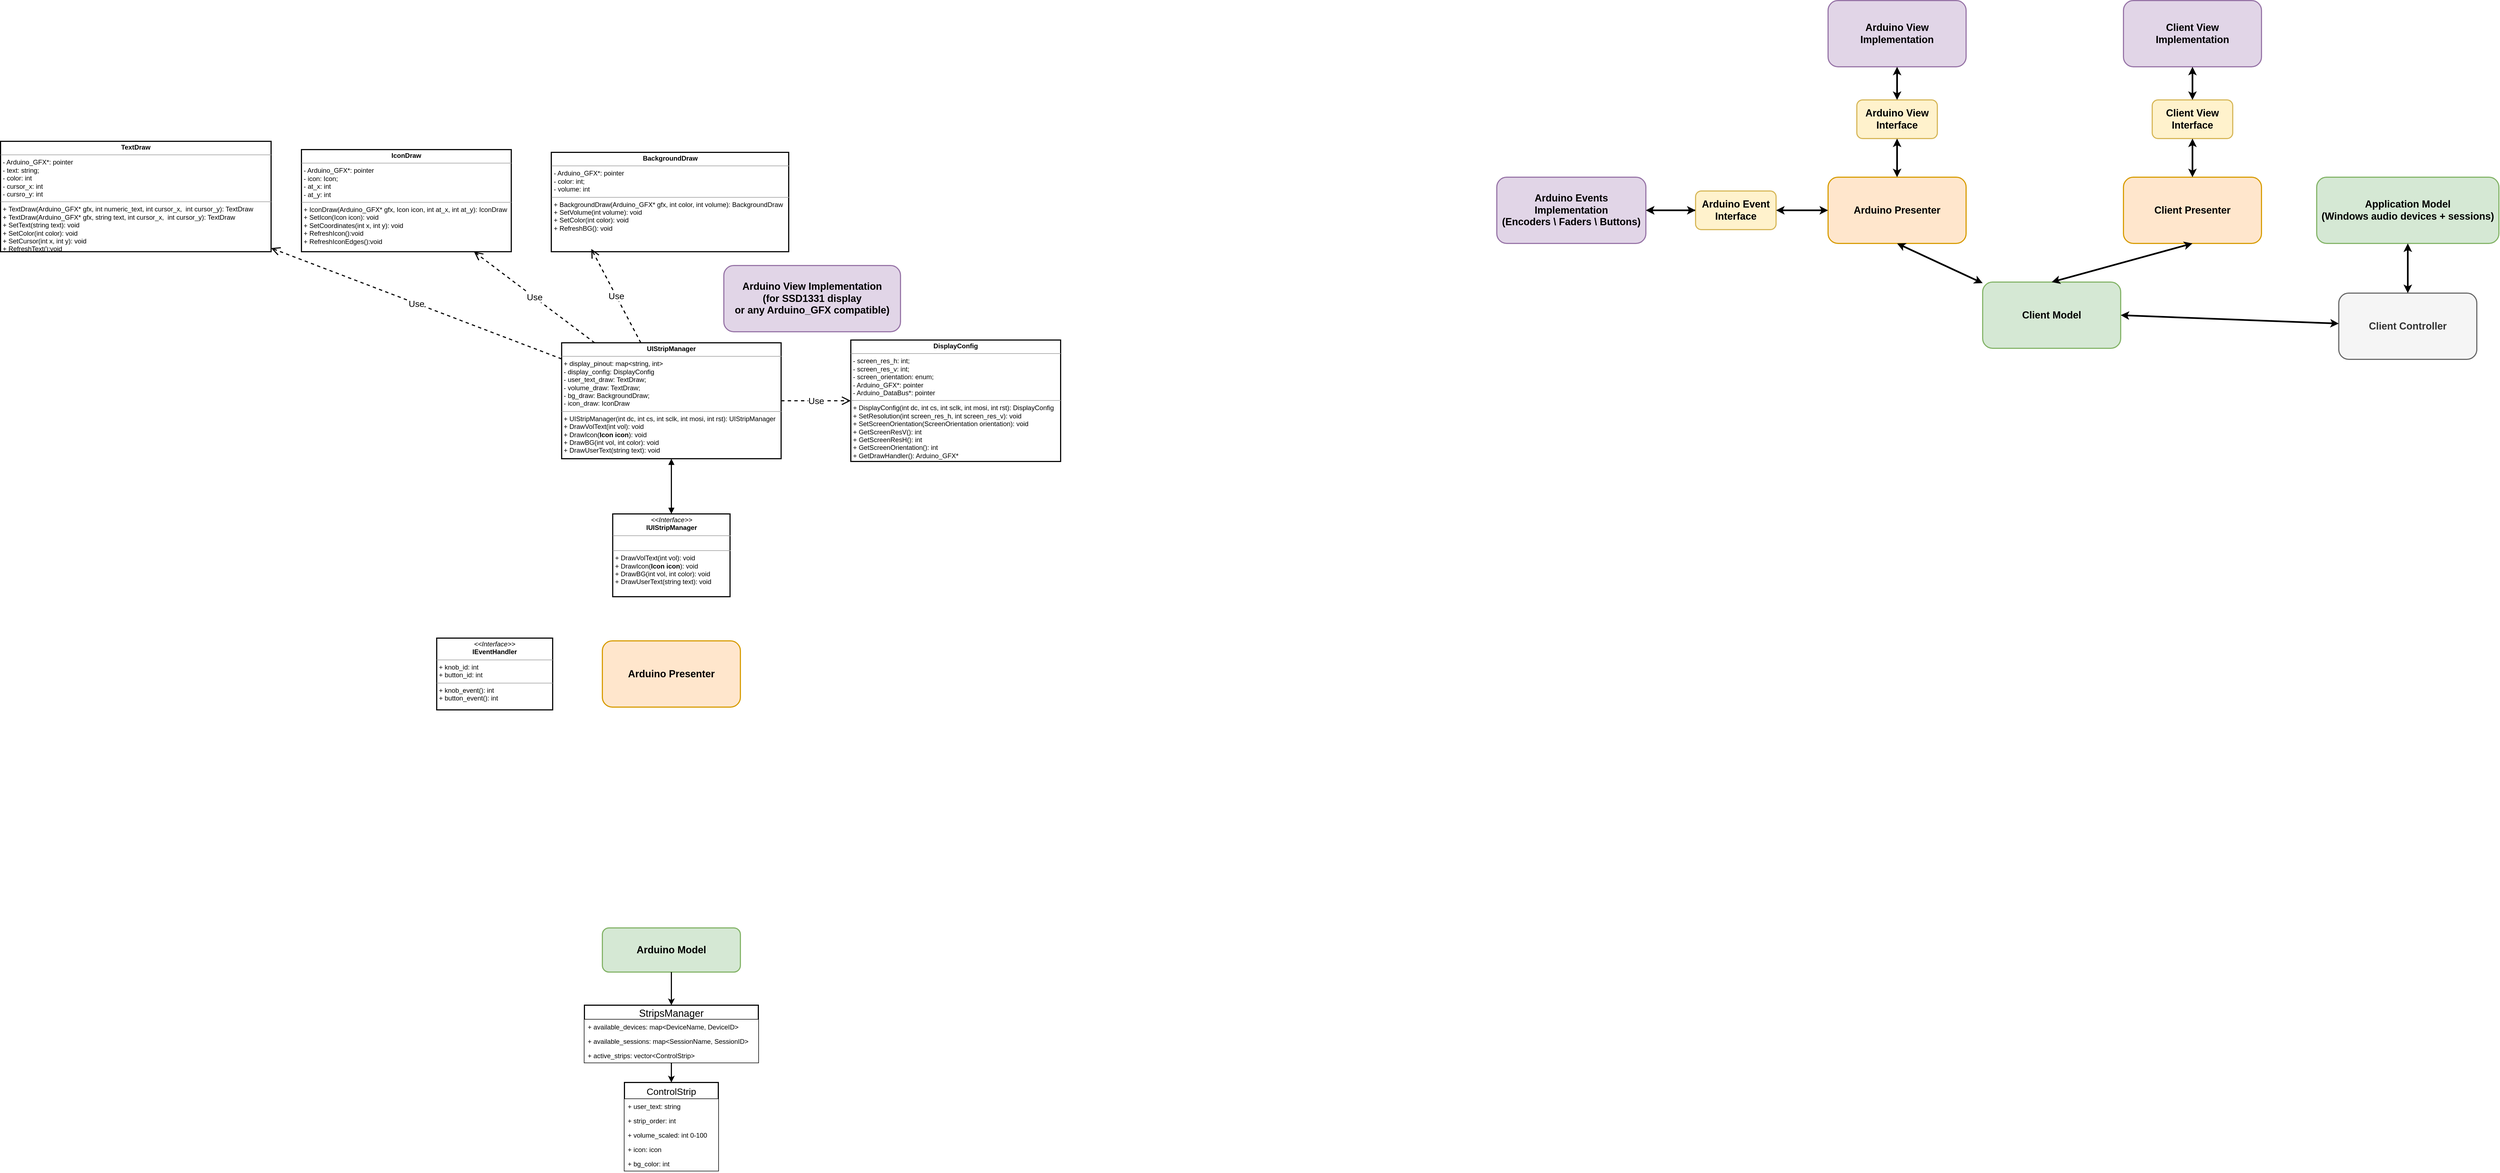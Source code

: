 <mxfile version="15.2.7" type="device"><diagram name="Page-1" id="b5b7bab2-c9e2-2cf4-8b2a-24fd1a2a6d21"><mxGraphModel dx="4286" dy="1366" grid="1" gridSize="10" guides="1" tooltips="1" connect="1" arrows="1" fold="1" page="0" pageScale="1" pageWidth="1654" pageHeight="2336" background="none" math="0" shadow="0"><root><mxCell id="0"/><mxCell id="1" parent="0"/><mxCell id="HsIEnrxctOQpok-xHGXS-2" value="Client Model" style="rounded=1;whiteSpace=wrap;html=1;labelBackgroundColor=none;fontSize=18;strokeColor=#82b366;strokeWidth=2;fillColor=#d5e8d4;fontFamily=Helvetica;fontStyle=1" parent="1" vertex="1"><mxGeometry x="710" y="250" width="250" height="120" as="geometry"/></mxCell><mxCell id="HsIEnrxctOQpok-xHGXS-3" value="Arduino Presenter" style="rounded=1;whiteSpace=wrap;html=1;labelBackgroundColor=none;fontSize=18;strokeColor=#d79b00;strokeWidth=2;fillColor=#ffe6cc;fontFamily=Helvetica;fontStyle=1" parent="1" vertex="1"><mxGeometry x="430" y="60" width="250" height="120" as="geometry"/></mxCell><mxCell id="HsIEnrxctOQpok-xHGXS-4" value="Arduino View Implementation" style="rounded=1;whiteSpace=wrap;html=1;labelBackgroundColor=none;fontSize=18;strokeColor=#9673a6;strokeWidth=2;fillColor=#e1d5e7;fontFamily=Helvetica;fontStyle=1" parent="1" vertex="1"><mxGeometry x="430" y="-260" width="250" height="120" as="geometry"/></mxCell><mxCell id="HsIEnrxctOQpok-xHGXS-6" value="Arduino Events Implementation&lt;br&gt;(Encoders \ Faders \ Buttons)" style="rounded=1;whiteSpace=wrap;html=1;labelBackgroundColor=none;fontSize=18;strokeColor=#9673a6;strokeWidth=2;fillColor=#e1d5e7;fontFamily=Helvetica;fontStyle=1" parent="1" vertex="1"><mxGeometry x="-170" y="60" width="270" height="120" as="geometry"/></mxCell><mxCell id="HsIEnrxctOQpok-xHGXS-8" value="Arduino View Interface" style="rounded=1;whiteSpace=wrap;html=1;labelBackgroundColor=none;fontSize=18;strokeColor=#d6b656;strokeWidth=2;fillColor=#fff2cc;fontFamily=Helvetica;fontStyle=1" parent="1" vertex="1"><mxGeometry x="482.08" y="-80" width="145.83" height="70" as="geometry"/></mxCell><mxCell id="HsIEnrxctOQpok-xHGXS-19" value="" style="edgeStyle=orthogonalEdgeStyle;rounded=0;orthogonalLoop=1;jettySize=auto;html=1;fontFamily=Helvetica;fontSize=18;strokeWidth=3;" parent="1" source="HsIEnrxctOQpok-xHGXS-9" target="HsIEnrxctOQpok-xHGXS-6" edge="1"><mxGeometry relative="1" as="geometry"/></mxCell><mxCell id="HsIEnrxctOQpok-xHGXS-9" value="Arduino Event Interface" style="rounded=1;whiteSpace=wrap;html=1;labelBackgroundColor=none;fontSize=18;strokeColor=#d6b656;strokeWidth=2;fillColor=#fff2cc;fontFamily=Helvetica;fontStyle=1" parent="1" vertex="1"><mxGeometry x="190.0" y="85" width="145.83" height="70" as="geometry"/></mxCell><mxCell id="HsIEnrxctOQpok-xHGXS-10" value="Client View Interface" style="rounded=1;whiteSpace=wrap;html=1;labelBackgroundColor=none;fontSize=18;strokeColor=#d6b656;strokeWidth=2;fillColor=#fff2cc;fontFamily=Helvetica;fontStyle=1" parent="1" vertex="1"><mxGeometry x="1017.1" y="-80" width="145.83" height="70" as="geometry"/></mxCell><mxCell id="HsIEnrxctOQpok-xHGXS-11" value="Client View &lt;br&gt;Implementation" style="rounded=1;whiteSpace=wrap;html=1;labelBackgroundColor=none;fontSize=18;strokeColor=#9673a6;strokeWidth=2;fillColor=#e1d5e7;fontFamily=Helvetica;fontStyle=1" parent="1" vertex="1"><mxGeometry x="965.01" y="-260" width="250" height="120" as="geometry"/></mxCell><mxCell id="HsIEnrxctOQpok-xHGXS-12" value="Client Presenter" style="rounded=1;whiteSpace=wrap;html=1;labelBackgroundColor=none;fontSize=18;strokeColor=#d79b00;strokeWidth=2;fillColor=#ffe6cc;fontFamily=Helvetica;fontStyle=1" parent="1" vertex="1"><mxGeometry x="965" y="60" width="250" height="120" as="geometry"/></mxCell><mxCell id="HsIEnrxctOQpok-xHGXS-13" value="Application Model&lt;br&gt;(Windows audio devices + sessions)" style="rounded=1;whiteSpace=wrap;html=1;labelBackgroundColor=none;fontSize=18;strokeColor=#82b366;strokeWidth=2;fillColor=#d5e8d4;fontFamily=Helvetica;fontStyle=1" parent="1" vertex="1"><mxGeometry x="1315" y="60" width="330" height="120" as="geometry"/></mxCell><mxCell id="HsIEnrxctOQpok-xHGXS-16" value="" style="endArrow=classic;startArrow=classic;html=1;fontFamily=Helvetica;fontSize=18;strokeWidth=3;entryX=0.5;entryY=1;entryDx=0;entryDy=0;" parent="1" source="HsIEnrxctOQpok-xHGXS-2" target="HsIEnrxctOQpok-xHGXS-3" edge="1"><mxGeometry width="50" height="50" relative="1" as="geometry"><mxPoint x="555" y="270" as="sourcePoint"/><mxPoint x="690" y="60" as="targetPoint"/></mxGeometry></mxCell><mxCell id="HsIEnrxctOQpok-xHGXS-17" value="" style="endArrow=classic;startArrow=classic;html=1;fontFamily=Helvetica;fontSize=18;strokeWidth=3;exitX=1;exitY=0.5;exitDx=0;exitDy=0;entryX=0;entryY=0.5;entryDx=0;entryDy=0;" parent="1" source="HsIEnrxctOQpok-xHGXS-9" target="HsIEnrxctOQpok-xHGXS-3" edge="1"><mxGeometry width="50" height="50" relative="1" as="geometry"><mxPoint x="565" y="280" as="sourcePoint"/><mxPoint x="565" y="190" as="targetPoint"/></mxGeometry></mxCell><mxCell id="HsIEnrxctOQpok-xHGXS-18" value="" style="endArrow=classic;startArrow=classic;html=1;fontFamily=Helvetica;fontSize=18;strokeWidth=3;exitX=1;exitY=0.5;exitDx=0;exitDy=0;" parent="1" source="HsIEnrxctOQpok-xHGXS-6" edge="1"><mxGeometry width="50" height="50" relative="1" as="geometry"><mxPoint x="345.83" y="130" as="sourcePoint"/><mxPoint x="190" y="120" as="targetPoint"/></mxGeometry></mxCell><mxCell id="HsIEnrxctOQpok-xHGXS-20" value="" style="endArrow=classic;startArrow=classic;html=1;fontFamily=Helvetica;fontSize=18;strokeWidth=3;exitX=0.5;exitY=0;exitDx=0;exitDy=0;entryX=0.5;entryY=1;entryDx=0;entryDy=0;" parent="1" source="HsIEnrxctOQpok-xHGXS-3" target="HsIEnrxctOQpok-xHGXS-8" edge="1"><mxGeometry width="50" height="50" relative="1" as="geometry"><mxPoint x="110" y="130" as="sourcePoint"/><mxPoint x="200" y="130" as="targetPoint"/></mxGeometry></mxCell><mxCell id="HsIEnrxctOQpok-xHGXS-21" value="" style="endArrow=classic;startArrow=classic;html=1;fontFamily=Helvetica;fontSize=18;strokeWidth=3;" parent="1" source="HsIEnrxctOQpok-xHGXS-8" target="HsIEnrxctOQpok-xHGXS-4" edge="1"><mxGeometry width="50" height="50" relative="1" as="geometry"><mxPoint x="565" y="70" as="sourcePoint"/><mxPoint x="564.995" as="targetPoint"/></mxGeometry></mxCell><mxCell id="HsIEnrxctOQpok-xHGXS-22" value="" style="endArrow=classic;startArrow=classic;html=1;fontFamily=Helvetica;fontSize=18;strokeWidth=3;exitX=0.5;exitY=0;exitDx=0;exitDy=0;entryX=0.5;entryY=1;entryDx=0;entryDy=0;" parent="1" source="HsIEnrxctOQpok-xHGXS-12" target="HsIEnrxctOQpok-xHGXS-10" edge="1"><mxGeometry width="50" height="50" relative="1" as="geometry"><mxPoint x="570" y="70" as="sourcePoint"/><mxPoint x="569.995" as="targetPoint"/></mxGeometry></mxCell><mxCell id="HsIEnrxctOQpok-xHGXS-23" value="" style="endArrow=classic;startArrow=classic;html=1;fontFamily=Helvetica;fontSize=18;strokeWidth=3;" parent="1" source="HsIEnrxctOQpok-xHGXS-10" target="HsIEnrxctOQpok-xHGXS-11" edge="1"><mxGeometry width="50" height="50" relative="1" as="geometry"><mxPoint x="1100" y="70" as="sourcePoint"/><mxPoint x="1100.015" as="targetPoint"/></mxGeometry></mxCell><mxCell id="HsIEnrxctOQpok-xHGXS-24" value="" style="endArrow=classic;startArrow=classic;html=1;fontFamily=Helvetica;fontSize=18;strokeWidth=3;exitX=0.5;exitY=0;exitDx=0;exitDy=0;entryX=0.5;entryY=1;entryDx=0;entryDy=0;" parent="1" source="HsIEnrxctOQpok-xHGXS-2" target="HsIEnrxctOQpok-xHGXS-12" edge="1"><mxGeometry width="50" height="50" relative="1" as="geometry"><mxPoint x="1100" y="70" as="sourcePoint"/><mxPoint x="1100.015" as="targetPoint"/></mxGeometry></mxCell><mxCell id="HsIEnrxctOQpok-xHGXS-25" value="Client Controller" style="rounded=1;whiteSpace=wrap;html=1;labelBackgroundColor=none;fontSize=18;strokeColor=#666666;strokeWidth=2;fillColor=#f5f5f5;fontFamily=Helvetica;fontStyle=1;fontColor=#333333;" parent="1" vertex="1"><mxGeometry x="1355" y="270" width="250" height="120" as="geometry"/></mxCell><mxCell id="HsIEnrxctOQpok-xHGXS-26" value="" style="endArrow=classic;startArrow=classic;html=1;fontFamily=Helvetica;fontSize=18;strokeWidth=3;exitX=1;exitY=0.5;exitDx=0;exitDy=0;" parent="1" source="HsIEnrxctOQpok-xHGXS-2" target="HsIEnrxctOQpok-xHGXS-25" edge="1"><mxGeometry width="50" height="50" relative="1" as="geometry"><mxPoint x="695" y="340" as="sourcePoint"/><mxPoint x="975" y="340" as="targetPoint"/></mxGeometry></mxCell><mxCell id="HsIEnrxctOQpok-xHGXS-27" value="" style="endArrow=classic;startArrow=classic;html=1;fontFamily=Helvetica;fontSize=18;strokeWidth=3;exitX=0.5;exitY=0;exitDx=0;exitDy=0;entryX=0.5;entryY=1;entryDx=0;entryDy=0;" parent="1" source="HsIEnrxctOQpok-xHGXS-25" target="HsIEnrxctOQpok-xHGXS-13" edge="1"><mxGeometry width="50" height="50" relative="1" as="geometry"><mxPoint x="1225" y="340" as="sourcePoint"/><mxPoint x="1365" y="340" as="targetPoint"/></mxGeometry></mxCell><mxCell id="HsIEnrxctOQpok-xHGXS-43" value="Arduino Model" style="rounded=1;whiteSpace=wrap;html=1;labelBackgroundColor=none;fontSize=18;strokeColor=#82b366;strokeWidth=2;fillColor=#d5e8d4;fontFamily=Helvetica;fontStyle=1" parent="1" vertex="1"><mxGeometry x="-1790" y="1420" width="250" height="80" as="geometry"/></mxCell><mxCell id="HsIEnrxctOQpok-xHGXS-74" style="edgeStyle=orthogonalEdgeStyle;rounded=0;orthogonalLoop=1;jettySize=auto;html=1;fontFamily=Helvetica;fontSize=16;strokeWidth=2;" parent="1" source="HsIEnrxctOQpok-xHGXS-55" target="HsIEnrxctOQpok-xHGXS-64" edge="1"><mxGeometry relative="1" as="geometry"/></mxCell><mxCell id="HsIEnrxctOQpok-xHGXS-55" value="StripsManager" style="swimlane;fontStyle=0;childLayout=stackLayout;horizontal=1;startSize=26;fillColor=default;horizontalStack=0;resizeParent=1;resizeParentMax=0;resizeLast=0;collapsible=1;marginBottom=0;labelBackgroundColor=none;fontFamily=Helvetica;fontSize=18;strokeColor=default;strokeWidth=2;perimeterSpacing=0;swimlaneLine=1;" parent="1" vertex="1"><mxGeometry x="-1822.5" y="1560" width="315" height="104" as="geometry"><mxRectangle x="-242.5" y="1210" width="150" height="30" as="alternateBounds"/></mxGeometry></mxCell><mxCell id="HsIEnrxctOQpok-xHGXS-56" value="+ available_devices: map&lt;DeviceName, DeviceID&gt;&#10;" style="text;strokeColor=none;fillColor=default;align=left;verticalAlign=top;spacingLeft=4;spacingRight=4;overflow=hidden;rotatable=0;points=[[0,0.5],[1,0.5]];portConstraint=eastwest;strokeWidth=2;" parent="HsIEnrxctOQpok-xHGXS-55" vertex="1"><mxGeometry y="26" width="315" height="26" as="geometry"/></mxCell><mxCell id="HsIEnrxctOQpok-xHGXS-63" value="+ available_sessions: map&lt;SessionName, SessionID&gt;&#10;" style="text;strokeColor=none;fillColor=default;align=left;verticalAlign=top;spacingLeft=4;spacingRight=4;overflow=hidden;rotatable=0;points=[[0,0.5],[1,0.5]];portConstraint=eastwest;" parent="HsIEnrxctOQpok-xHGXS-55" vertex="1"><mxGeometry y="52" width="315" height="26" as="geometry"/></mxCell><mxCell id="HsIEnrxctOQpok-xHGXS-62" value="+ active_strips: vector&lt;ControlStrip&gt;" style="text;strokeColor=none;fillColor=default;align=left;verticalAlign=top;spacingLeft=4;spacingRight=4;overflow=hidden;rotatable=0;points=[[0,0.5],[1,0.5]];portConstraint=eastwest;" parent="HsIEnrxctOQpok-xHGXS-55" vertex="1"><mxGeometry y="78" width="315" height="26" as="geometry"/></mxCell><mxCell id="HsIEnrxctOQpok-xHGXS-64" value="ControlStrip" style="swimlane;fontStyle=0;childLayout=stackLayout;horizontal=1;startSize=30;fillColor=default;horizontalStack=0;resizeParent=1;resizeParentMax=0;resizeLast=0;collapsible=1;marginBottom=0;labelBackgroundColor=none;fontFamily=Helvetica;fontSize=17;strokeColor=default;strokeWidth=2;" parent="1" vertex="1"><mxGeometry x="-1750" y="1700" width="170" height="160" as="geometry"/></mxCell><mxCell id="HsIEnrxctOQpok-xHGXS-66" value="+ user_text: string" style="text;strokeColor=none;fillColor=default;align=left;verticalAlign=top;spacingLeft=4;spacingRight=4;overflow=hidden;rotatable=0;points=[[0,0.5],[1,0.5]];portConstraint=eastwest;" parent="HsIEnrxctOQpok-xHGXS-64" vertex="1"><mxGeometry y="30" width="170" height="26" as="geometry"/></mxCell><mxCell id="HsIEnrxctOQpok-xHGXS-69" value="+ strip_order: int" style="text;strokeColor=none;fillColor=default;align=left;verticalAlign=top;spacingLeft=4;spacingRight=4;overflow=hidden;rotatable=0;points=[[0,0.5],[1,0.5]];portConstraint=eastwest;" parent="HsIEnrxctOQpok-xHGXS-64" vertex="1"><mxGeometry y="56" width="170" height="26" as="geometry"/></mxCell><mxCell id="HsIEnrxctOQpok-xHGXS-67" value="+ volume_scaled: int 0-100" style="text;strokeColor=none;fillColor=default;align=left;verticalAlign=top;spacingLeft=4;spacingRight=4;overflow=hidden;rotatable=0;points=[[0,0.5],[1,0.5]];portConstraint=eastwest;" parent="HsIEnrxctOQpok-xHGXS-64" vertex="1"><mxGeometry y="82" width="170" height="26" as="geometry"/></mxCell><mxCell id="HsIEnrxctOQpok-xHGXS-65" value="+ icon: icon" style="text;strokeColor=none;fillColor=default;align=left;verticalAlign=top;spacingLeft=4;spacingRight=4;overflow=hidden;rotatable=0;points=[[0,0.5],[1,0.5]];portConstraint=eastwest;" parent="HsIEnrxctOQpok-xHGXS-64" vertex="1"><mxGeometry y="108" width="170" height="26" as="geometry"/></mxCell><mxCell id="HsIEnrxctOQpok-xHGXS-68" value="+ bg_color: int" style="text;strokeColor=none;fillColor=default;align=left;verticalAlign=top;spacingLeft=4;spacingRight=4;overflow=hidden;rotatable=0;points=[[0,0.5],[1,0.5]];portConstraint=eastwest;fontStyle=0" parent="HsIEnrxctOQpok-xHGXS-64" vertex="1"><mxGeometry y="134" width="170" height="26" as="geometry"/></mxCell><mxCell id="HsIEnrxctOQpok-xHGXS-76" style="edgeStyle=orthogonalEdgeStyle;rounded=0;orthogonalLoop=1;jettySize=auto;html=1;fontFamily=Helvetica;fontSize=16;strokeWidth=2;" parent="1" source="HsIEnrxctOQpok-xHGXS-43" target="HsIEnrxctOQpok-xHGXS-55" edge="1"><mxGeometry relative="1" as="geometry"><mxPoint x="-1655.0" y="1674.0" as="sourcePoint"/><mxPoint x="-1665" y="1570" as="targetPoint"/></mxGeometry></mxCell><mxCell id="HsIEnrxctOQpok-xHGXS-91" value="Arduino Presenter" style="rounded=1;whiteSpace=wrap;html=1;labelBackgroundColor=none;fontSize=18;strokeColor=#d79b00;strokeWidth=2;fillColor=#ffe6cc;fontFamily=Helvetica;fontStyle=1" parent="1" vertex="1"><mxGeometry x="-1790" y="900" width="250" height="120" as="geometry"/></mxCell><mxCell id="HsIEnrxctOQpok-xHGXS-92" value="&lt;p style=&quot;margin: 0px ; margin-top: 4px ; text-align: center&quot;&gt;&lt;i&gt;&amp;lt;&amp;lt;Interface&amp;gt;&amp;gt;&lt;/i&gt;&lt;br&gt;&lt;/p&gt;&lt;div style=&quot;text-align: center&quot;&gt;&lt;span&gt;&lt;b&gt;IUIStripManager&lt;/b&gt;&lt;/span&gt;&lt;/div&gt;&lt;hr size=&quot;1&quot;&gt;&lt;p style=&quot;margin: 0px ; margin-left: 4px&quot;&gt;&lt;br&gt;&lt;/p&gt;&lt;hr size=&quot;1&quot;&gt;&lt;p style=&quot;margin: 0px ; margin-left: 4px&quot;&gt;+ DrawVolText(int vol): void&amp;nbsp;&lt;br&gt;+ DrawIcon(&lt;b&gt;Icon icon&lt;/b&gt;): void&lt;/p&gt;&lt;p style=&quot;margin: 0px ; margin-left: 4px&quot;&gt;+ DrawBG(int vol, int color): void&lt;/p&gt;&lt;p style=&quot;margin: 0px ; margin-left: 4px&quot;&gt;+ DrawUserText(string text): void&lt;/p&gt;" style="verticalAlign=top;align=left;overflow=fill;fontSize=12;fontFamily=Helvetica;html=1;labelBackgroundColor=none;strokeColor=default;strokeWidth=2;fillColor=default;" parent="1" vertex="1"><mxGeometry x="-1771.25" y="670" width="212.5" height="150" as="geometry"/></mxCell><mxCell id="HsIEnrxctOQpok-xHGXS-93" value="&lt;p style=&quot;margin: 0px ; margin-top: 4px ; text-align: center&quot;&gt;&lt;i&gt;&amp;lt;&amp;lt;Interface&amp;gt;&amp;gt;&lt;/i&gt;&lt;br&gt;&lt;b&gt;IEventHandler&lt;/b&gt;&lt;/p&gt;&lt;hr size=&quot;1&quot;&gt;&lt;p style=&quot;margin: 0px ; margin-left: 4px&quot;&gt;+ knob_id: int&lt;br&gt;&lt;/p&gt;&lt;p style=&quot;margin: 0px ; margin-left: 4px&quot;&gt;+ button_id: int&lt;/p&gt;&lt;hr size=&quot;1&quot;&gt;&lt;p style=&quot;margin: 0px ; margin-left: 4px&quot;&gt;+ knob_event(): int&amp;nbsp;&lt;br&gt;+ button_event(): int&lt;/p&gt;&lt;p style=&quot;margin: 0px ; margin-left: 4px&quot;&gt;&lt;br&gt;&lt;/p&gt;" style="verticalAlign=top;align=left;overflow=fill;fontSize=12;fontFamily=Helvetica;html=1;labelBackgroundColor=none;strokeColor=default;strokeWidth=2;fillColor=default;" parent="1" vertex="1"><mxGeometry x="-2090" y="895" width="210" height="130" as="geometry"/></mxCell><mxCell id="HsIEnrxctOQpok-xHGXS-94" value="Arduino View Implementation&lt;br&gt;(for SSD1331 display&lt;br&gt;or any Arduino_GFX compatible)" style="rounded=1;whiteSpace=wrap;html=1;labelBackgroundColor=none;fontSize=18;strokeColor=#9673a6;strokeWidth=2;fillColor=#e1d5e7;fontFamily=Helvetica;fontStyle=1" parent="1" vertex="1"><mxGeometry x="-1570" y="220" width="320" height="120" as="geometry"/></mxCell><mxCell id="HsIEnrxctOQpok-xHGXS-95" value="&lt;p style=&quot;margin: 0px ; margin-top: 4px ; text-align: center&quot;&gt;&lt;b&gt;DisplayConfig&lt;/b&gt;&lt;/p&gt;&lt;hr size=&quot;1&quot;&gt;&lt;p style=&quot;margin: 0px ; margin-left: 4px&quot;&gt;&lt;span&gt;- screen_res_h: int;&lt;/span&gt;&lt;br&gt;&lt;/p&gt;&lt;p style=&quot;margin: 0px ; margin-left: 4px&quot;&gt;- screen_res_v: int;&lt;/p&gt;&lt;p style=&quot;margin: 0px ; margin-left: 4px&quot;&gt;- screen_orientation: enum;&lt;/p&gt;&lt;p style=&quot;margin: 0px ; margin-left: 4px&quot;&gt;- Arduino_GFX*: pointer&lt;/p&gt;&lt;p style=&quot;margin: 0px ; margin-left: 4px&quot;&gt;- Arduino_DataBus*: pointer&lt;/p&gt;&lt;hr size=&quot;1&quot;&gt;&lt;p style=&quot;margin: 0px ; margin-left: 4px&quot;&gt;+ DisplayConfig(int dc, int cs, int sclk, int mosi, int rst): DisplayConfig&lt;/p&gt;&lt;p style=&quot;margin: 0px ; margin-left: 4px&quot;&gt;+ SetResolution(int screen_res_h, int screen_res_v): void&lt;/p&gt;&lt;p style=&quot;margin: 0px ; margin-left: 4px&quot;&gt;+ SetScreenOrientation(ScreenOrientation orientation): void&lt;/p&gt;&lt;p style=&quot;margin: 0px ; margin-left: 4px&quot;&gt;+ GetScreenResV(): int&lt;/p&gt;&lt;p style=&quot;margin: 0px ; margin-left: 4px&quot;&gt;+ GetScreenResH(): int&lt;br&gt;&lt;/p&gt;&lt;p style=&quot;margin: 0px ; margin-left: 4px&quot;&gt;+ GetScreenOrientation(): int&lt;/p&gt;&lt;p style=&quot;margin: 0px ; margin-left: 4px&quot;&gt;+ GetDrawHandler(): Arduino_GFX*&lt;/p&gt;" style="verticalAlign=top;align=left;overflow=fill;fontSize=12;fontFamily=Helvetica;html=1;labelBackgroundColor=none;strokeColor=default;strokeWidth=2;fillColor=default;" parent="1" vertex="1"><mxGeometry x="-1340" y="355" width="380" height="220" as="geometry"/></mxCell><mxCell id="HsIEnrxctOQpok-xHGXS-97" value="&lt;p style=&quot;margin: 0px ; margin-top: 4px ; text-align: center&quot;&gt;&lt;b&gt;TextDraw&lt;/b&gt;&lt;/p&gt;&lt;hr size=&quot;1&quot;&gt;&lt;p style=&quot;margin: 0px ; margin-left: 4px&quot;&gt;&lt;span&gt;- Arduino_GFX*: pointer&lt;/span&gt;&lt;/p&gt;&lt;p style=&quot;margin: 0px ; margin-left: 4px&quot;&gt;&lt;span&gt;- text: string;&lt;/span&gt;&lt;/p&gt;&lt;p style=&quot;margin: 0px ; margin-left: 4px&quot;&gt;&lt;span&gt;- color: int&lt;/span&gt;&lt;/p&gt;&lt;p style=&quot;margin: 0px ; margin-left: 4px&quot;&gt;&lt;span&gt;- cursor_x: int&lt;/span&gt;&lt;/p&gt;&lt;p style=&quot;margin: 0px ; margin-left: 4px&quot;&gt;&lt;span&gt;- cursro_y: int&lt;/span&gt;&lt;/p&gt;&lt;hr size=&quot;1&quot;&gt;&lt;p style=&quot;margin: 0px ; margin-left: 4px&quot;&gt;+&amp;nbsp;&lt;span style=&quot;text-align: center&quot;&gt;TextDraw&lt;/span&gt;(Arduino_GFX* gfx, int numeric_text, int cursor_x,&amp;nbsp; int cursor_y): TextDraw&lt;br&gt;&lt;/p&gt;&lt;p style=&quot;margin: 0px ; margin-left: 4px&quot;&gt;+&amp;nbsp;&lt;span style=&quot;text-align: center&quot;&gt;TextDraw&lt;/span&gt;(Arduino_GFX* gfx, string text, int cursor_x,&amp;nbsp; int cursor_y): TextDraw&lt;/p&gt;&lt;p style=&quot;margin: 0px ; margin-left: 4px&quot;&gt;+ SetText(string text): void&lt;/p&gt;&lt;p style=&quot;margin: 0px ; margin-left: 4px&quot;&gt;+ SetColor(int color): void&lt;/p&gt;&lt;p style=&quot;margin: 0px ; margin-left: 4px&quot;&gt;+ SetCursor(int x, int y): void&lt;/p&gt;&lt;p style=&quot;margin: 0px ; margin-left: 4px&quot;&gt;+ RefreshText():void&lt;/p&gt;" style="verticalAlign=top;align=left;overflow=fill;fontSize=12;fontFamily=Helvetica;html=1;labelBackgroundColor=none;strokeColor=default;strokeWidth=2;fillColor=default;" parent="1" vertex="1"><mxGeometry x="-2880" y="-5" width="490" height="200" as="geometry"/></mxCell><mxCell id="HsIEnrxctOQpok-xHGXS-98" value="&lt;p style=&quot;margin: 0px ; margin-top: 4px ; text-align: center&quot;&gt;&lt;b&gt;IconDraw&lt;/b&gt;&lt;/p&gt;&lt;hr size=&quot;1&quot;&gt;&lt;p style=&quot;margin: 0px ; margin-left: 4px&quot;&gt;&lt;span&gt;- Arduino_GFX*: pointer&lt;/span&gt;&lt;/p&gt;&lt;p style=&quot;margin: 0px ; margin-left: 4px&quot;&gt;&lt;span&gt;- icon: Icon;&lt;/span&gt;&lt;/p&gt;&lt;p style=&quot;margin: 0px ; margin-left: 4px&quot;&gt;&lt;span&gt;- at_x: int&lt;/span&gt;&lt;/p&gt;&lt;p style=&quot;margin: 0px ; margin-left: 4px&quot;&gt;- at_y: int&lt;span&gt;&lt;br&gt;&lt;/span&gt;&lt;/p&gt;&lt;hr size=&quot;1&quot;&gt;&lt;p style=&quot;margin: 0px ; margin-left: 4px&quot;&gt;+&amp;nbsp;&lt;span style=&quot;text-align: center&quot;&gt;IconDraw&lt;/span&gt;(Arduino_GFX* gfx, Icon icon, int at_x, int at_y): IconDraw&lt;/p&gt;&lt;p style=&quot;margin: 0px ; margin-left: 4px&quot;&gt;+ SetIcon(Icon&amp;nbsp;icon): void&lt;/p&gt;&lt;p style=&quot;margin: 0px ; margin-left: 4px&quot;&gt;+ SetCoordinates(int x, int y): void&lt;/p&gt;&lt;p style=&quot;margin: 0px ; margin-left: 4px&quot;&gt;+ RefreshIcon():void&lt;/p&gt;&lt;p style=&quot;margin: 0px ; margin-left: 4px&quot;&gt;+ RefreshIconEdges():void&lt;br&gt;&lt;/p&gt;" style="verticalAlign=top;align=left;overflow=fill;fontSize=12;fontFamily=Helvetica;html=1;labelBackgroundColor=none;strokeColor=default;strokeWidth=2;fillColor=default;" parent="1" vertex="1"><mxGeometry x="-2335" y="10" width="380" height="185" as="geometry"/></mxCell><mxCell id="HsIEnrxctOQpok-xHGXS-100" value="&lt;p style=&quot;margin: 0px ; margin-top: 4px ; text-align: center&quot;&gt;&lt;b&gt;BackgroundDraw&lt;/b&gt;&lt;/p&gt;&lt;hr size=&quot;1&quot;&gt;&lt;p style=&quot;margin: 0px ; margin-left: 4px&quot;&gt;&lt;span&gt;- Arduino_GFX*: pointer&lt;/span&gt;&lt;/p&gt;&lt;p style=&quot;margin: 0px ; margin-left: 4px&quot;&gt;&lt;span&gt;- color: int;&lt;/span&gt;&lt;/p&gt;&lt;p style=&quot;margin: 0px ; margin-left: 4px&quot;&gt;&lt;span&gt;- volume: int&lt;/span&gt;&lt;/p&gt;&lt;hr size=&quot;1&quot;&gt;&lt;p style=&quot;margin: 0px ; margin-left: 4px&quot;&gt;+&amp;nbsp;&lt;span style=&quot;text-align: center&quot;&gt;BackgroundDraw&lt;/span&gt;(Arduino_GFX* gfx, int color, int volume): BackgroundDraw&lt;/p&gt;&lt;p style=&quot;margin: 0px ; margin-left: 4px&quot;&gt;+ SetVolume(int volume): void&lt;/p&gt;&lt;p style=&quot;margin: 0px ; margin-left: 4px&quot;&gt;+ SetColor(int&amp;nbsp;color): void&lt;br&gt;&lt;/p&gt;&lt;p style=&quot;margin: 0px ; margin-left: 4px&quot;&gt;+ RefreshBG(): void&lt;/p&gt;" style="verticalAlign=top;align=left;overflow=fill;fontSize=12;fontFamily=Helvetica;html=1;labelBackgroundColor=none;strokeColor=default;strokeWidth=2;fillColor=default;" parent="1" vertex="1"><mxGeometry x="-1882.5" y="15" width="430" height="180" as="geometry"/></mxCell><mxCell id="HsIEnrxctOQpok-xHGXS-105" value="&lt;p style=&quot;margin: 0px ; margin-top: 4px ; text-align: center&quot;&gt;&lt;b&gt;UIStripManager&lt;/b&gt;&lt;/p&gt;&lt;hr size=&quot;1&quot;&gt;&lt;p style=&quot;margin: 0px ; margin-left: 4px&quot;&gt;+ display_pinout: map&amp;lt;string, int&amp;gt;&lt;span&gt;&lt;br&gt;&lt;/span&gt;&lt;/p&gt;&lt;p style=&quot;margin: 0px ; margin-left: 4px&quot;&gt;&lt;span&gt;- display_config: DisplayConfig&lt;/span&gt;&lt;/p&gt;&lt;p style=&quot;margin: 0px ; margin-left: 4px&quot;&gt;&lt;span&gt;- user_text_draw: TextDraw;&lt;/span&gt;&lt;br&gt;&lt;/p&gt;&lt;p style=&quot;margin: 0px ; margin-left: 4px&quot;&gt;- volume_draw: TextDraw;&lt;br&gt;&lt;/p&gt;&lt;p style=&quot;margin: 0px ; margin-left: 4px&quot;&gt;- bg_draw:&amp;nbsp;&lt;span style=&quot;text-align: center&quot;&gt;BackgroundDraw&lt;/span&gt;;&lt;/p&gt;&lt;p style=&quot;margin: 0px ; margin-left: 4px&quot;&gt;- icon_draw: IconDraw&lt;/p&gt;&lt;hr size=&quot;1&quot;&gt;&lt;p style=&quot;margin: 0px 0px 0px 4px&quot;&gt;+&amp;nbsp;UIStripManager(int dc, int cs, int sclk, int mosi, int rst):&amp;nbsp;UIStripManager&lt;/p&gt;&lt;p style=&quot;margin: 0px 0px 0px 4px&quot;&gt;+ DrawVolText(int vol): void&amp;nbsp;&lt;br&gt;+ DrawIcon(&lt;b&gt;Icon icon&lt;/b&gt;): void&lt;/p&gt;&lt;p style=&quot;margin: 0px 0px 0px 4px&quot;&gt;+ DrawBG(int vol, int color): void&lt;/p&gt;&lt;p style=&quot;margin: 0px 0px 0px 4px&quot;&gt;+ DrawUserText(string text): void&lt;/p&gt;" style="verticalAlign=top;align=left;overflow=fill;fontSize=12;fontFamily=Helvetica;html=1;labelBackgroundColor=none;strokeColor=default;strokeWidth=2;fillColor=default;" parent="1" vertex="1"><mxGeometry x="-1863.75" y="360" width="397.5" height="210" as="geometry"/></mxCell><mxCell id="HsIEnrxctOQpok-xHGXS-109" value="Use" style="endArrow=open;endSize=12;dashed=1;html=1;fontFamily=Helvetica;fontSize=16;strokeWidth=2;" parent="1" source="HsIEnrxctOQpok-xHGXS-105" edge="1"><mxGeometry width="160" relative="1" as="geometry"><mxPoint x="-1850" y="370" as="sourcePoint"/><mxPoint x="-1810" y="190" as="targetPoint"/></mxGeometry></mxCell><mxCell id="HsIEnrxctOQpok-xHGXS-111" value="Use" style="endArrow=open;endSize=12;dashed=1;html=1;fontFamily=Helvetica;fontSize=16;strokeWidth=2;" parent="1" source="HsIEnrxctOQpok-xHGXS-105" target="HsIEnrxctOQpok-xHGXS-95" edge="1"><mxGeometry width="160" relative="1" as="geometry"><mxPoint x="-1837.5" y="422.5" as="sourcePoint"/><mxPoint x="-1970" y="418.046" as="targetPoint"/></mxGeometry></mxCell><mxCell id="HsIEnrxctOQpok-xHGXS-112" value="" style="endArrow=block;startArrow=block;endFill=1;startFill=1;html=1;fontFamily=Helvetica;fontSize=16;strokeWidth=2;" parent="1" source="HsIEnrxctOQpok-xHGXS-105" target="HsIEnrxctOQpok-xHGXS-92" edge="1"><mxGeometry width="160" relative="1" as="geometry"><mxPoint x="-1640" y="710" as="sourcePoint"/><mxPoint x="-1480" y="710" as="targetPoint"/></mxGeometry></mxCell><mxCell id="yXMncghKah13yKb5LMzn-4" value="Use" style="endArrow=open;endSize=12;dashed=1;html=1;fontFamily=Helvetica;fontSize=16;strokeWidth=2;" parent="1" source="HsIEnrxctOQpok-xHGXS-105" target="HsIEnrxctOQpok-xHGXS-98" edge="1"><mxGeometry width="160" relative="1" as="geometry"><mxPoint x="-1710.364" y="370" as="sourcePoint"/><mxPoint x="-1800" y="200" as="targetPoint"/></mxGeometry></mxCell><mxCell id="yXMncghKah13yKb5LMzn-5" value="Use" style="endArrow=open;endSize=12;dashed=1;html=1;fontFamily=Helvetica;fontSize=16;strokeWidth=2;" parent="1" source="HsIEnrxctOQpok-xHGXS-105" target="HsIEnrxctOQpok-xHGXS-97" edge="1"><mxGeometry width="160" relative="1" as="geometry"><mxPoint x="-1794.034" y="370" as="sourcePoint"/><mxPoint x="-2012.517" y="205" as="targetPoint"/></mxGeometry></mxCell></root></mxGraphModel></diagram></mxfile>